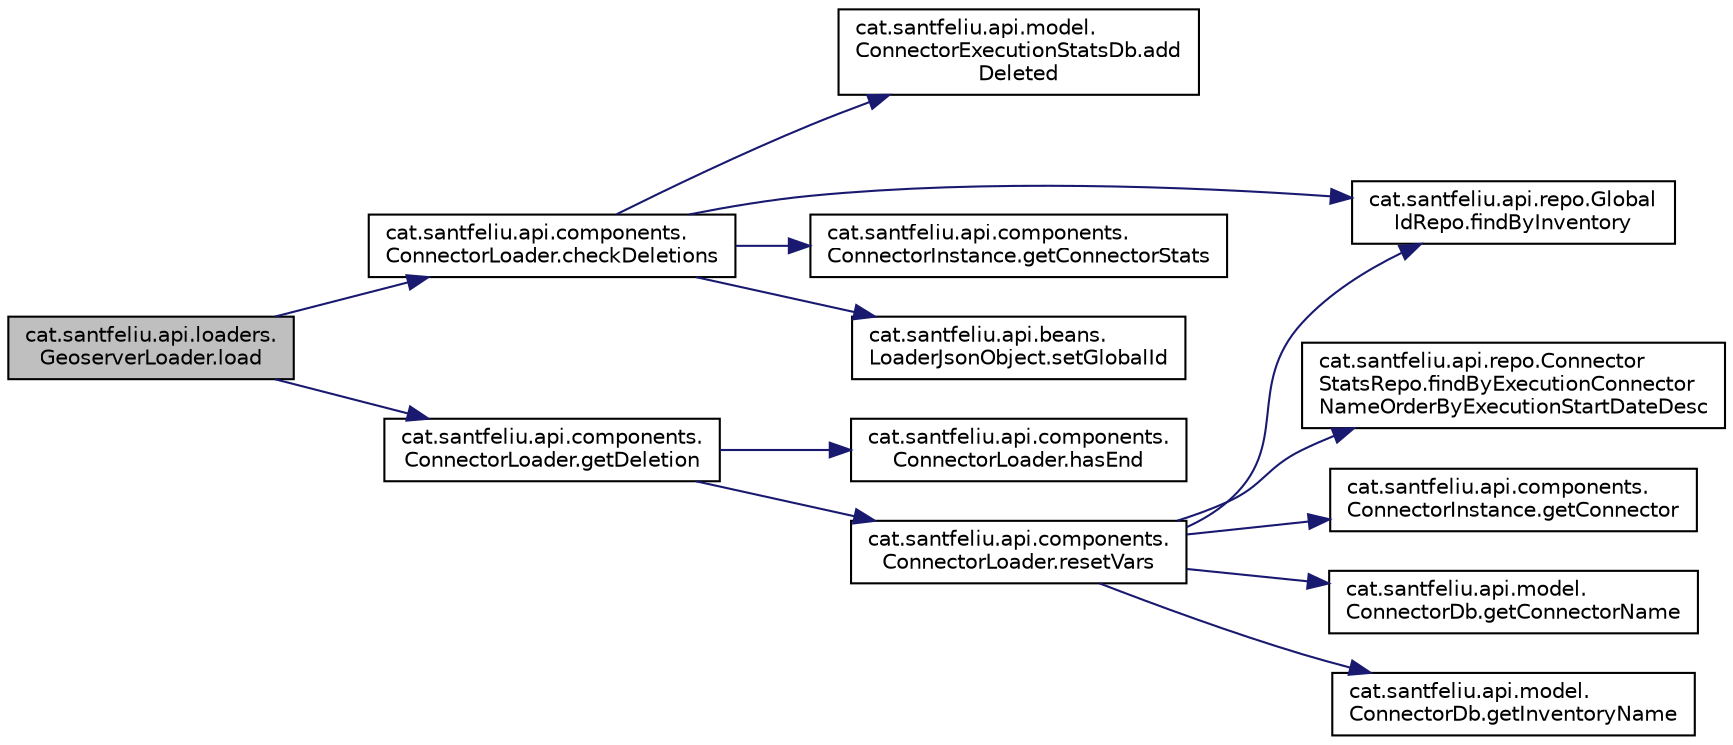 digraph "cat.santfeliu.api.loaders.GeoserverLoader.load"
{
 // LATEX_PDF_SIZE
  edge [fontname="Helvetica",fontsize="10",labelfontname="Helvetica",labelfontsize="10"];
  node [fontname="Helvetica",fontsize="10",shape=record];
  rankdir="LR";
  Node1 [label="cat.santfeliu.api.loaders.\lGeoserverLoader.load",height=0.2,width=0.4,color="black", fillcolor="grey75", style="filled", fontcolor="black",tooltip=" "];
  Node1 -> Node2 [color="midnightblue",fontsize="10",style="solid"];
  Node2 [label="cat.santfeliu.api.components.\lConnectorLoader.checkDeletions",height=0.2,width=0.4,color="black", fillcolor="white", style="filled",URL="$classcat_1_1santfeliu_1_1api_1_1components_1_1_connector_loader.html#a705980ec8774468c2ed0e386bcefb3ff",tooltip=" "];
  Node2 -> Node3 [color="midnightblue",fontsize="10",style="solid"];
  Node3 [label="cat.santfeliu.api.model.\lConnectorExecutionStatsDb.add\lDeleted",height=0.2,width=0.4,color="black", fillcolor="white", style="filled",URL="$classcat_1_1santfeliu_1_1api_1_1model_1_1_connector_execution_stats_db.html#aebe1b3cc6816f42e4b500bf83ca603f1",tooltip=" "];
  Node2 -> Node4 [color="midnightblue",fontsize="10",style="solid"];
  Node4 [label="cat.santfeliu.api.repo.Global\lIdRepo.findByInventory",height=0.2,width=0.4,color="black", fillcolor="white", style="filled",URL="$interfacecat_1_1santfeliu_1_1api_1_1repo_1_1_global_id_repo.html#aa494824708295a6245e0a3874aa8c8b0",tooltip=" "];
  Node2 -> Node5 [color="midnightblue",fontsize="10",style="solid"];
  Node5 [label="cat.santfeliu.api.components.\lConnectorInstance.getConnectorStats",height=0.2,width=0.4,color="black", fillcolor="white", style="filled",URL="$classcat_1_1santfeliu_1_1api_1_1components_1_1_connector_instance.html#a2ce24876ec6632cf819b0e0f0b99557b",tooltip=" "];
  Node2 -> Node6 [color="midnightblue",fontsize="10",style="solid"];
  Node6 [label="cat.santfeliu.api.beans.\lLoaderJsonObject.setGlobalId",height=0.2,width=0.4,color="black", fillcolor="white", style="filled",URL="$classcat_1_1santfeliu_1_1api_1_1beans_1_1_loader_json_object.html#ab08871a6231c6d06c90ecb82ecdc15c3",tooltip=" "];
  Node1 -> Node7 [color="midnightblue",fontsize="10",style="solid"];
  Node7 [label="cat.santfeliu.api.components.\lConnectorLoader.getDeletion",height=0.2,width=0.4,color="black", fillcolor="white", style="filled",URL="$classcat_1_1santfeliu_1_1api_1_1components_1_1_connector_loader.html#ad4e0fa43141e2c32be9e3740d45a0707",tooltip=" "];
  Node7 -> Node8 [color="midnightblue",fontsize="10",style="solid"];
  Node8 [label="cat.santfeliu.api.components.\lConnectorLoader.hasEnd",height=0.2,width=0.4,color="black", fillcolor="white", style="filled",URL="$classcat_1_1santfeliu_1_1api_1_1components_1_1_connector_loader.html#ac935ffb67f007454e67972e81a20bfb7",tooltip=" "];
  Node7 -> Node9 [color="midnightblue",fontsize="10",style="solid"];
  Node9 [label="cat.santfeliu.api.components.\lConnectorLoader.resetVars",height=0.2,width=0.4,color="black", fillcolor="white", style="filled",URL="$classcat_1_1santfeliu_1_1api_1_1components_1_1_connector_loader.html#a4bffc119f5748678bdcb81193c62a680",tooltip=" "];
  Node9 -> Node10 [color="midnightblue",fontsize="10",style="solid"];
  Node10 [label="cat.santfeliu.api.repo.Connector\lStatsRepo.findByExecutionConnector\lNameOrderByExecutionStartDateDesc",height=0.2,width=0.4,color="black", fillcolor="white", style="filled",URL="$interfacecat_1_1santfeliu_1_1api_1_1repo_1_1_connector_stats_repo.html#a90c2fdb8be0b8ad3b1618515aa62553e",tooltip=" "];
  Node9 -> Node4 [color="midnightblue",fontsize="10",style="solid"];
  Node9 -> Node11 [color="midnightblue",fontsize="10",style="solid"];
  Node11 [label="cat.santfeliu.api.components.\lConnectorInstance.getConnector",height=0.2,width=0.4,color="black", fillcolor="white", style="filled",URL="$classcat_1_1santfeliu_1_1api_1_1components_1_1_connector_instance.html#a015ea87d01fb35627fbd4fd56e567d3a",tooltip=" "];
  Node9 -> Node12 [color="midnightblue",fontsize="10",style="solid"];
  Node12 [label="cat.santfeliu.api.model.\lConnectorDb.getConnectorName",height=0.2,width=0.4,color="black", fillcolor="white", style="filled",URL="$classcat_1_1santfeliu_1_1api_1_1model_1_1_connector_db.html#a4556baa14a8395016f68a617ec13efff",tooltip=" "];
  Node9 -> Node13 [color="midnightblue",fontsize="10",style="solid"];
  Node13 [label="cat.santfeliu.api.model.\lConnectorDb.getInventoryName",height=0.2,width=0.4,color="black", fillcolor="white", style="filled",URL="$classcat_1_1santfeliu_1_1api_1_1model_1_1_connector_db.html#a51532121f9144de8b46f935acf7ab96a",tooltip=" "];
}
